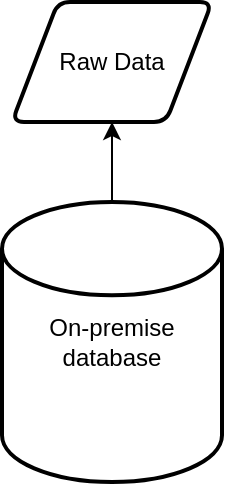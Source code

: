 <mxfile version="24.0.0" type="github">
  <diagram id="6a731a19-8d31-9384-78a2-239565b7b9f0" name="Page-1">
    <mxGraphModel dx="1002" dy="535" grid="1" gridSize="10" guides="1" tooltips="1" connect="1" arrows="1" fold="1" page="1" pageScale="1" pageWidth="1169" pageHeight="827" background="none" math="0" shadow="0">
      <root>
        <mxCell id="0" />
        <mxCell id="1" parent="0" />
        <mxCell id="prN5AoHpcJqm6o3XmknS-56" value="Raw Data" style="shape=parallelogram;html=1;strokeWidth=2;perimeter=parallelogramPerimeter;whiteSpace=wrap;rounded=1;arcSize=12;size=0.23;" vertex="1" parent="1">
          <mxGeometry x="100" y="220" width="100" height="60" as="geometry" />
        </mxCell>
        <mxCell id="prN5AoHpcJqm6o3XmknS-58" style="edgeStyle=orthogonalEdgeStyle;rounded=0;orthogonalLoop=1;jettySize=auto;html=1;entryX=0.5;entryY=1;entryDx=0;entryDy=0;" edge="1" parent="1" source="prN5AoHpcJqm6o3XmknS-57" target="prN5AoHpcJqm6o3XmknS-56">
          <mxGeometry relative="1" as="geometry" />
        </mxCell>
        <mxCell id="prN5AoHpcJqm6o3XmknS-57" value="On-premise database" style="strokeWidth=2;html=1;shape=mxgraph.flowchart.database;whiteSpace=wrap;" vertex="1" parent="1">
          <mxGeometry x="95" y="320" width="110" height="140" as="geometry" />
        </mxCell>
      </root>
    </mxGraphModel>
  </diagram>
</mxfile>
